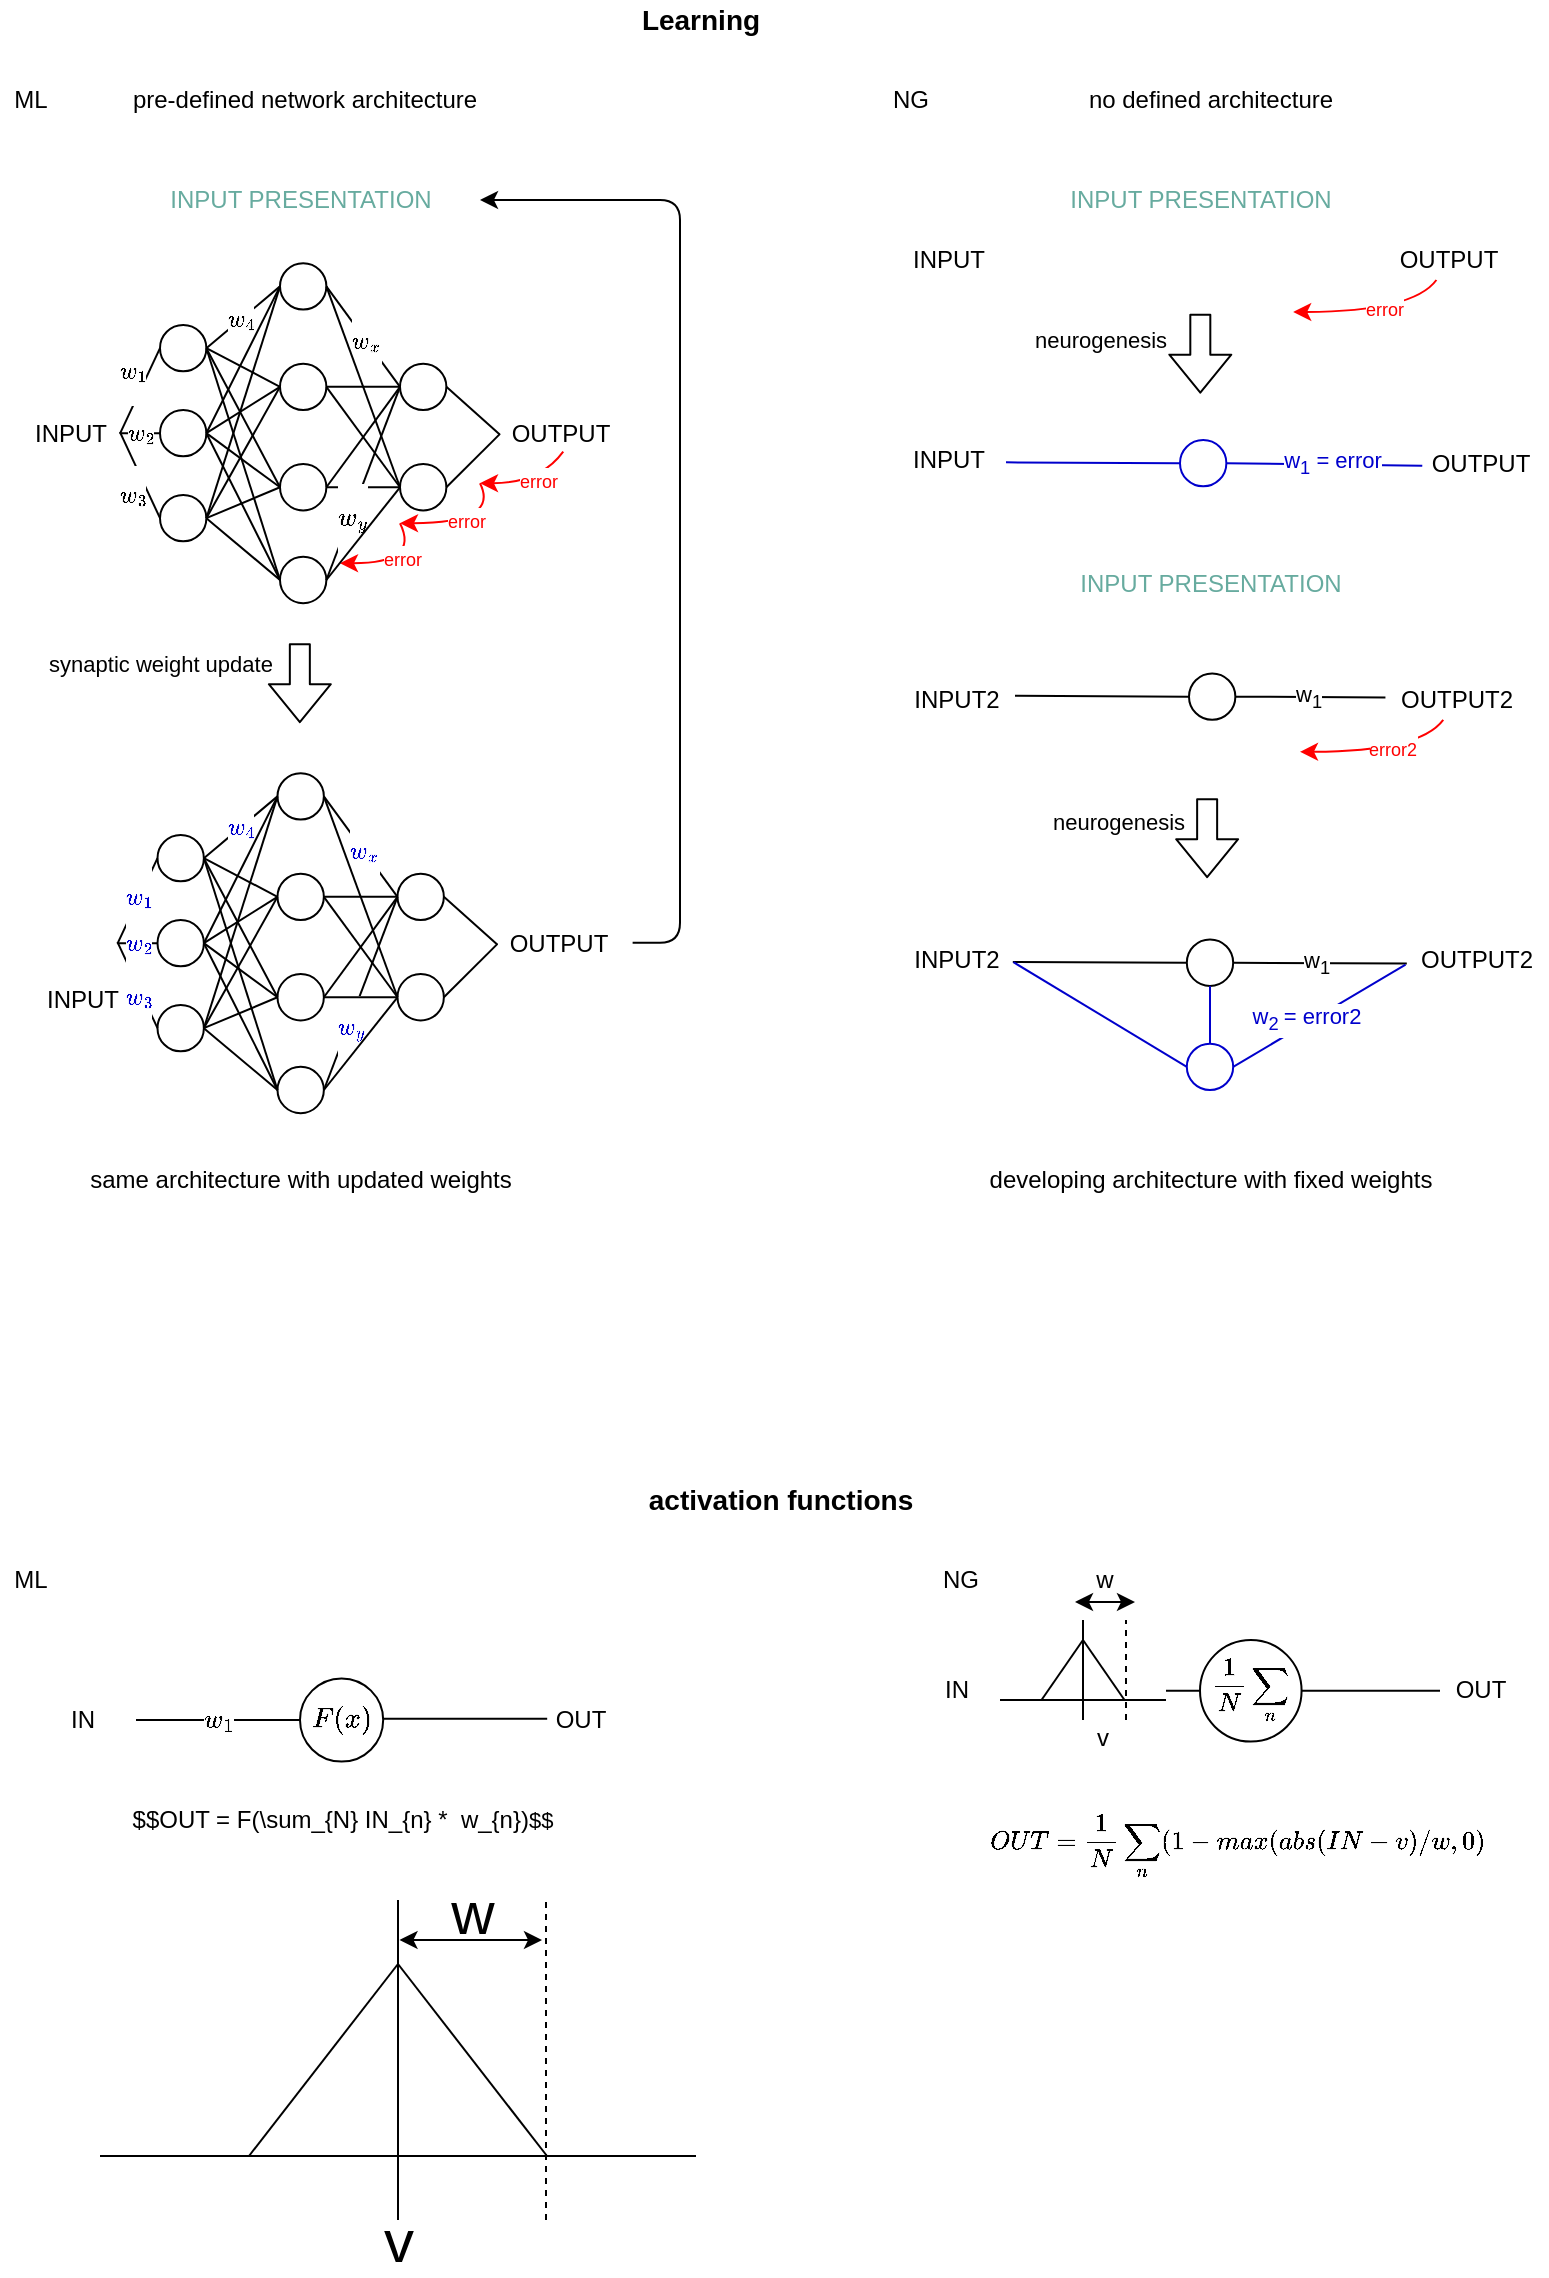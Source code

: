 <mxfile version="14.9.3" type="github">
  <diagram id="GE_s1mTDHEq6owuLV0XP" name="Page-1">
    <mxGraphModel dx="593" dy="312" grid="1" gridSize="10" guides="1" tooltips="1" connect="1" arrows="1" fold="1" page="1" pageScale="1" pageWidth="827" pageHeight="1169" math="1" shadow="0">
      <root>
        <mxCell id="0" />
        <mxCell id="1" parent="0" />
        <mxCell id="k3QAAfPR_TVCjGvHiEy7-3" value="ML" style="text;html=1;align=center;verticalAlign=middle;resizable=0;points=[];autosize=1;strokeColor=none;" parent="1" vertex="1">
          <mxGeometry x="10" y="50" width="30" height="20" as="geometry" />
        </mxCell>
        <mxCell id="k3QAAfPR_TVCjGvHiEy7-4" value="" style="curved=1;endArrow=classic;html=1;strokeColor=#FF0000;" parent="1" edge="1">
          <mxGeometry x="20" y="141.59" width="50" height="50" as="geometry">
            <mxPoint x="250" y="251.59" as="sourcePoint" />
            <mxPoint x="210" y="271.59" as="targetPoint" />
            <Array as="points">
              <mxPoint x="260" y="271.59" />
            </Array>
          </mxGeometry>
        </mxCell>
        <mxCell id="k3QAAfPR_TVCjGvHiEy7-5" value="&lt;font color=&quot;#ff0000&quot; style=&quot;font-size: 9px&quot;&gt;error&lt;/font&gt;" style="edgeLabel;html=1;align=center;verticalAlign=middle;resizable=0;points=[];" parent="k3QAAfPR_TVCjGvHiEy7-4" vertex="1" connectable="0">
          <mxGeometry x="-0.127" y="-2" relative="1" as="geometry">
            <mxPoint x="-8" as="offset" />
          </mxGeometry>
        </mxCell>
        <mxCell id="k3QAAfPR_TVCjGvHiEy7-6" value="" style="curved=1;endArrow=classic;html=1;strokeColor=#FF0000;" parent="1" edge="1">
          <mxGeometry x="20" y="141.59" width="50" height="50" as="geometry">
            <mxPoint x="210" y="271.59" as="sourcePoint" />
            <mxPoint x="180" y="291.59" as="targetPoint" />
            <Array as="points">
              <mxPoint x="220" y="291.59" />
            </Array>
          </mxGeometry>
        </mxCell>
        <mxCell id="k3QAAfPR_TVCjGvHiEy7-7" value="&lt;font color=&quot;#ff0000&quot; style=&quot;font-size: 9px&quot;&gt;error&lt;/font&gt;" style="edgeLabel;html=1;align=center;verticalAlign=middle;resizable=0;points=[];" parent="k3QAAfPR_TVCjGvHiEy7-6" vertex="1" connectable="0">
          <mxGeometry x="-0.127" y="-2" relative="1" as="geometry">
            <mxPoint x="-5" y="-1" as="offset" />
          </mxGeometry>
        </mxCell>
        <mxCell id="k3QAAfPR_TVCjGvHiEy7-8" value="INPUT" style="text;html=1;align=center;verticalAlign=middle;resizable=0;points=[];autosize=1;strokeColor=none;" parent="1" vertex="1">
          <mxGeometry x="20" y="216.593" width="50" height="20" as="geometry" />
        </mxCell>
        <mxCell id="k3QAAfPR_TVCjGvHiEy7-9" value="" style="ellipse;whiteSpace=wrap;html=1;aspect=fixed;" parent="1" vertex="1">
          <mxGeometry x="90" y="172.499" width="23.182" height="23.182" as="geometry" />
        </mxCell>
        <mxCell id="k3QAAfPR_TVCjGvHiEy7-10" value="" style="ellipse;whiteSpace=wrap;html=1;aspect=fixed;" parent="1" vertex="1">
          <mxGeometry x="90" y="214.999" width="23.182" height="23.182" as="geometry" />
        </mxCell>
        <mxCell id="k3QAAfPR_TVCjGvHiEy7-11" value="" style="ellipse;whiteSpace=wrap;html=1;aspect=fixed;" parent="1" vertex="1">
          <mxGeometry x="90" y="257.499" width="23.182" height="23.182" as="geometry" />
        </mxCell>
        <mxCell id="k3QAAfPR_TVCjGvHiEy7-12" value="" style="group" parent="1" vertex="1" connectable="0">
          <mxGeometry x="50" y="226.59" as="geometry" />
        </mxCell>
        <mxCell id="k3QAAfPR_TVCjGvHiEy7-13" value="" style="ellipse;whiteSpace=wrap;html=1;aspect=fixed;" parent="1" vertex="1">
          <mxGeometry x="150" y="191.817" width="23.182" height="23.182" as="geometry" />
        </mxCell>
        <mxCell id="k3QAAfPR_TVCjGvHiEy7-14" value="" style="ellipse;whiteSpace=wrap;html=1;aspect=fixed;" parent="1" vertex="1">
          <mxGeometry x="150" y="242.045" width="23.182" height="23.182" as="geometry" />
        </mxCell>
        <mxCell id="k3QAAfPR_TVCjGvHiEy7-15" value="" style="endArrow=none;html=1;exitX=0;exitY=0.5;exitDx=0;exitDy=0;entryX=1;entryY=0.5;entryDx=0;entryDy=0;" parent="1" source="k3QAAfPR_TVCjGvHiEy7-13" target="k3QAAfPR_TVCjGvHiEy7-9" edge="1">
          <mxGeometry x="20" y="141.59" width="50" height="50" as="geometry">
            <mxPoint x="60" y="234.487" as="sourcePoint" />
            <mxPoint x="100" y="191.817" as="targetPoint" />
          </mxGeometry>
        </mxCell>
        <mxCell id="k3QAAfPR_TVCjGvHiEy7-16" value="" style="endArrow=none;html=1;entryX=1;entryY=0.5;entryDx=0;entryDy=0;exitX=0;exitY=0.5;exitDx=0;exitDy=0;" parent="1" source="k3QAAfPR_TVCjGvHiEy7-13" target="k3QAAfPR_TVCjGvHiEy7-10" edge="1">
          <mxGeometry x="20" y="141.59" width="50" height="50" as="geometry">
            <mxPoint x="150" y="211.135" as="sourcePoint" />
            <mxPoint x="130" y="191.817" as="targetPoint" />
          </mxGeometry>
        </mxCell>
        <mxCell id="k3QAAfPR_TVCjGvHiEy7-17" value="" style="endArrow=none;html=1;exitX=0;exitY=0.5;exitDx=0;exitDy=0;entryX=1;entryY=0.5;entryDx=0;entryDy=0;" parent="1" source="k3QAAfPR_TVCjGvHiEy7-14" target="k3QAAfPR_TVCjGvHiEy7-9" edge="1">
          <mxGeometry x="20" y="141.59" width="50" height="50" as="geometry">
            <mxPoint x="164.393" y="202.939" as="sourcePoint" />
            <mxPoint x="130" y="191.817" as="targetPoint" />
          </mxGeometry>
        </mxCell>
        <mxCell id="k3QAAfPR_TVCjGvHiEy7-18" value="" style="ellipse;whiteSpace=wrap;html=1;aspect=fixed;" parent="1" vertex="1">
          <mxGeometry x="150" y="141.59" width="23.182" height="23.182" as="geometry" />
        </mxCell>
        <mxCell id="k3QAAfPR_TVCjGvHiEy7-19" value="" style="ellipse;whiteSpace=wrap;html=1;aspect=fixed;" parent="1" vertex="1">
          <mxGeometry x="150" y="288.408" width="23.182" height="23.182" as="geometry" />
        </mxCell>
        <mxCell id="k3QAAfPR_TVCjGvHiEy7-20" value="&lt;font style=&quot;font-size: 10px&quot;&gt;$$w_{4}$$&lt;/font&gt;" style="endArrow=none;html=1;exitX=0;exitY=0.5;exitDx=0;exitDy=0;entryX=1;entryY=0.5;entryDx=0;entryDy=0;" parent="1" source="k3QAAfPR_TVCjGvHiEy7-18" target="k3QAAfPR_TVCjGvHiEy7-9" edge="1">
          <mxGeometry width="50" height="50" as="geometry">
            <mxPoint x="160.0" y="211.135" as="sourcePoint" />
            <mxPoint x="130" y="191.817" as="targetPoint" />
            <mxPoint x="-2" y="1" as="offset" />
          </mxGeometry>
        </mxCell>
        <mxCell id="k3QAAfPR_TVCjGvHiEy7-21" value="" style="endArrow=none;html=1;exitX=0;exitY=0.5;exitDx=0;exitDy=0;entryX=1;entryY=0.5;entryDx=0;entryDy=0;" parent="1" source="k3QAAfPR_TVCjGvHiEy7-19" target="k3QAAfPR_TVCjGvHiEy7-9" edge="1">
          <mxGeometry x="20" y="141.59" width="50" height="50" as="geometry">
            <mxPoint x="160.0" y="160.908" as="sourcePoint" />
            <mxPoint x="130" y="191.817" as="targetPoint" />
          </mxGeometry>
        </mxCell>
        <mxCell id="k3QAAfPR_TVCjGvHiEy7-22" value="" style="endArrow=none;html=1;exitX=0;exitY=0.5;exitDx=0;exitDy=0;entryX=1;entryY=0.5;entryDx=0;entryDy=0;" parent="1" source="k3QAAfPR_TVCjGvHiEy7-18" target="k3QAAfPR_TVCjGvHiEy7-10" edge="1">
          <mxGeometry x="20" y="141.59" width="50" height="50" as="geometry">
            <mxPoint x="170.0" y="168.635" as="sourcePoint" />
            <mxPoint x="140" y="199.545" as="targetPoint" />
          </mxGeometry>
        </mxCell>
        <mxCell id="k3QAAfPR_TVCjGvHiEy7-23" value="" style="endArrow=none;html=1;exitX=0;exitY=0.5;exitDx=0;exitDy=0;entryX=1;entryY=0.5;entryDx=0;entryDy=0;" parent="1" source="k3QAAfPR_TVCjGvHiEy7-14" target="k3QAAfPR_TVCjGvHiEy7-10" edge="1">
          <mxGeometry x="20" y="141.59" width="50" height="50" as="geometry">
            <mxPoint x="180.0" y="176.363" as="sourcePoint" />
            <mxPoint x="150" y="207.272" as="targetPoint" />
          </mxGeometry>
        </mxCell>
        <mxCell id="k3QAAfPR_TVCjGvHiEy7-24" value="" style="endArrow=none;html=1;exitX=0;exitY=0.5;exitDx=0;exitDy=0;entryX=1;entryY=0.5;entryDx=0;entryDy=0;" parent="1" source="k3QAAfPR_TVCjGvHiEy7-19" target="k3QAAfPR_TVCjGvHiEy7-10" edge="1">
          <mxGeometry x="20" y="141.59" width="50" height="50" as="geometry">
            <mxPoint x="190.0" y="184.09" as="sourcePoint" />
            <mxPoint x="120" y="231.59" as="targetPoint" />
          </mxGeometry>
        </mxCell>
        <mxCell id="k3QAAfPR_TVCjGvHiEy7-25" value="" style="endArrow=none;html=1;exitX=0;exitY=0.5;exitDx=0;exitDy=0;entryX=1;entryY=0.5;entryDx=0;entryDy=0;" parent="1" source="k3QAAfPR_TVCjGvHiEy7-18" target="k3QAAfPR_TVCjGvHiEy7-11" edge="1">
          <mxGeometry x="20" y="141.59" width="50" height="50" as="geometry">
            <mxPoint x="200.0" y="191.817" as="sourcePoint" />
            <mxPoint x="170" y="222.726" as="targetPoint" />
          </mxGeometry>
        </mxCell>
        <mxCell id="k3QAAfPR_TVCjGvHiEy7-26" value="" style="endArrow=none;html=1;exitX=0;exitY=0.5;exitDx=0;exitDy=0;entryX=1;entryY=0.5;entryDx=0;entryDy=0;" parent="1" source="k3QAAfPR_TVCjGvHiEy7-13" target="k3QAAfPR_TVCjGvHiEy7-11" edge="1">
          <mxGeometry x="20" y="141.59" width="50" height="50" as="geometry">
            <mxPoint x="210.0" y="199.545" as="sourcePoint" />
            <mxPoint x="180" y="230.454" as="targetPoint" />
          </mxGeometry>
        </mxCell>
        <mxCell id="k3QAAfPR_TVCjGvHiEy7-27" value="" style="endArrow=none;html=1;exitX=0;exitY=0.5;exitDx=0;exitDy=0;entryX=1;entryY=0.5;entryDx=0;entryDy=0;" parent="1" source="k3QAAfPR_TVCjGvHiEy7-14" target="k3QAAfPR_TVCjGvHiEy7-11" edge="1">
          <mxGeometry x="20" y="141.59" width="50" height="50" as="geometry">
            <mxPoint x="220.0" y="207.272" as="sourcePoint" />
            <mxPoint x="120" y="265.226" as="targetPoint" />
          </mxGeometry>
        </mxCell>
        <mxCell id="k3QAAfPR_TVCjGvHiEy7-28" value="" style="endArrow=none;html=1;exitX=0;exitY=0.5;exitDx=0;exitDy=0;entryX=1;entryY=0.5;entryDx=0;entryDy=0;" parent="1" source="k3QAAfPR_TVCjGvHiEy7-19" target="k3QAAfPR_TVCjGvHiEy7-11" edge="1">
          <mxGeometry x="20" y="141.59" width="50" height="50" as="geometry">
            <mxPoint x="230.0" y="214.999" as="sourcePoint" />
            <mxPoint x="200" y="245.908" as="targetPoint" />
          </mxGeometry>
        </mxCell>
        <mxCell id="k3QAAfPR_TVCjGvHiEy7-29" value="" style="ellipse;whiteSpace=wrap;html=1;aspect=fixed;" parent="1" vertex="1">
          <mxGeometry x="210" y="191.819" width="23.182" height="23.182" as="geometry" />
        </mxCell>
        <mxCell id="k3QAAfPR_TVCjGvHiEy7-30" value="" style="ellipse;whiteSpace=wrap;html=1;aspect=fixed;" parent="1" vertex="1">
          <mxGeometry x="210" y="242.049" width="23.182" height="23.182" as="geometry" />
        </mxCell>
        <mxCell id="k3QAAfPR_TVCjGvHiEy7-31" value="" style="endArrow=none;html=1;exitX=1;exitY=0.5;exitDx=0;exitDy=0;entryX=0;entryY=0.5;entryDx=0;entryDy=0;" parent="1" source="k3QAAfPR_TVCjGvHiEy7-18" target="k3QAAfPR_TVCjGvHiEy7-29" edge="1">
          <mxGeometry x="20" y="141.59" width="50" height="50" as="geometry">
            <mxPoint x="160.0" y="160.908" as="sourcePoint" />
            <mxPoint x="130" y="191.817" as="targetPoint" />
          </mxGeometry>
        </mxCell>
        <mxCell id="k3QAAfPR_TVCjGvHiEy7-32" value="&lt;font style=&quot;font-size: 10px&quot;&gt;$$w_{x}$$&lt;/font&gt;" style="edgeLabel;html=1;align=center;verticalAlign=middle;resizable=0;points=[];" parent="k3QAAfPR_TVCjGvHiEy7-31" vertex="1" connectable="0">
          <mxGeometry relative="1" as="geometry">
            <mxPoint x="1" y="3" as="offset" />
          </mxGeometry>
        </mxCell>
        <mxCell id="k3QAAfPR_TVCjGvHiEy7-33" value="" style="endArrow=none;html=1;exitX=1;exitY=0.5;exitDx=0;exitDy=0;entryX=0;entryY=0.5;entryDx=0;entryDy=0;" parent="1" source="k3QAAfPR_TVCjGvHiEy7-18" target="k3QAAfPR_TVCjGvHiEy7-30" edge="1">
          <mxGeometry x="20" y="141.59" width="50" height="50" as="geometry">
            <mxPoint x="200.0" y="168.635" as="sourcePoint" />
            <mxPoint x="230.0" y="199.545" as="targetPoint" />
          </mxGeometry>
        </mxCell>
        <mxCell id="k3QAAfPR_TVCjGvHiEy7-34" value="" style="endArrow=none;html=1;exitX=1;exitY=0.5;exitDx=0;exitDy=0;entryX=0;entryY=0.5;entryDx=0;entryDy=0;" parent="1" source="k3QAAfPR_TVCjGvHiEy7-13" target="k3QAAfPR_TVCjGvHiEy7-29" edge="1">
          <mxGeometry x="20" y="141.59" width="50" height="50" as="geometry">
            <mxPoint x="210.0" y="176.363" as="sourcePoint" />
            <mxPoint x="240.0" y="207.272" as="targetPoint" />
          </mxGeometry>
        </mxCell>
        <mxCell id="k3QAAfPR_TVCjGvHiEy7-35" value="" style="endArrow=none;html=1;entryX=0;entryY=0.5;entryDx=0;entryDy=0;exitX=1;exitY=0.5;exitDx=0;exitDy=0;" parent="1" source="k3QAAfPR_TVCjGvHiEy7-13" target="k3QAAfPR_TVCjGvHiEy7-30" edge="1">
          <mxGeometry x="20" y="141.59" width="50" height="50" as="geometry">
            <mxPoint x="180" y="211.135" as="sourcePoint" />
            <mxPoint x="230.0" y="199.545" as="targetPoint" />
          </mxGeometry>
        </mxCell>
        <mxCell id="k3QAAfPR_TVCjGvHiEy7-36" value="" style="endArrow=none;html=1;exitX=1;exitY=0.5;exitDx=0;exitDy=0;entryX=0;entryY=0.5;entryDx=0;entryDy=0;" parent="1" source="k3QAAfPR_TVCjGvHiEy7-14" target="k3QAAfPR_TVCjGvHiEy7-29" edge="1">
          <mxGeometry x="20" y="141.59" width="50" height="50" as="geometry">
            <mxPoint x="230.0" y="242.045" as="sourcePoint" />
            <mxPoint x="260.0" y="222.726" as="targetPoint" />
          </mxGeometry>
        </mxCell>
        <mxCell id="k3QAAfPR_TVCjGvHiEy7-37" value="" style="endArrow=none;html=1;entryX=0;entryY=0.5;entryDx=0;entryDy=0;exitX=0.998;exitY=0.5;exitDx=0;exitDy=0;exitPerimeter=0;" parent="1" source="k3QAAfPR_TVCjGvHiEy7-8" target="k3QAAfPR_TVCjGvHiEy7-10" edge="1">
          <mxGeometry x="20" y="141.59" width="50" height="50" as="geometry">
            <mxPoint x="70" y="226.59" as="sourcePoint" />
            <mxPoint x="140" y="184.09" as="targetPoint" />
          </mxGeometry>
        </mxCell>
        <mxCell id="k3QAAfPR_TVCjGvHiEy7-38" value="&lt;font style=&quot;font-size: 10px&quot;&gt;$$w_{2}$$&lt;/font&gt;" style="edgeLabel;html=1;align=center;verticalAlign=middle;resizable=0;points=[];" parent="k3QAAfPR_TVCjGvHiEy7-37" vertex="1" connectable="0">
          <mxGeometry relative="1" as="geometry">
            <mxPoint as="offset" />
          </mxGeometry>
        </mxCell>
        <mxCell id="k3QAAfPR_TVCjGvHiEy7-39" value="OUTPUT" style="text;html=1;align=center;verticalAlign=middle;resizable=0;points=[];autosize=1;strokeColor=none;" parent="1" vertex="1">
          <mxGeometry x="260" y="216.593" width="60" height="20" as="geometry" />
        </mxCell>
        <mxCell id="k3QAAfPR_TVCjGvHiEy7-40" value="" style="endArrow=none;html=1;exitX=-0.002;exitY=0.531;exitDx=0;exitDy=0;exitPerimeter=0;entryX=1;entryY=0.5;entryDx=0;entryDy=0;" parent="1" source="k3QAAfPR_TVCjGvHiEy7-39" target="k3QAAfPR_TVCjGvHiEy7-29" edge="1">
          <mxGeometry x="20" y="141.59" width="50" height="50" as="geometry">
            <mxPoint x="80" y="234.487" as="sourcePoint" />
            <mxPoint x="100" y="191.817" as="targetPoint" />
          </mxGeometry>
        </mxCell>
        <mxCell id="k3QAAfPR_TVCjGvHiEy7-41" value="" style="endArrow=none;html=1;entryX=1;entryY=0.5;entryDx=0;entryDy=0;exitX=0;exitY=0.517;exitDx=0;exitDy=0;exitPerimeter=0;" parent="1" source="k3QAAfPR_TVCjGvHiEy7-39" target="k3QAAfPR_TVCjGvHiEy7-30" edge="1">
          <mxGeometry x="20" y="141.59" width="50" height="50" as="geometry">
            <mxPoint x="260" y="226.59" as="sourcePoint" />
            <mxPoint x="270" y="269.523" as="targetPoint" />
          </mxGeometry>
        </mxCell>
        <mxCell id="k3QAAfPR_TVCjGvHiEy7-42" value="" style="endArrow=none;html=1;exitX=1;exitY=0.511;exitDx=0;exitDy=0;exitPerimeter=0;entryX=0;entryY=0.5;entryDx=0;entryDy=0;" parent="1" source="k3QAAfPR_TVCjGvHiEy7-8" target="k3QAAfPR_TVCjGvHiEy7-9" edge="1">
          <mxGeometry x="20" y="141.59" width="50" height="50" as="geometry">
            <mxPoint x="350" y="350.226" as="sourcePoint" />
            <mxPoint x="400" y="311.59" as="targetPoint" />
          </mxGeometry>
        </mxCell>
        <mxCell id="k3QAAfPR_TVCjGvHiEy7-43" value="&lt;font style=&quot;font-size: 10px&quot;&gt;$$w_{1}$$&lt;/font&gt;" style="edgeLabel;html=1;align=center;verticalAlign=middle;resizable=0;points=[];" parent="k3QAAfPR_TVCjGvHiEy7-42" vertex="1" connectable="0">
          <mxGeometry relative="1" as="geometry">
            <mxPoint x="-4" y="-10" as="offset" />
          </mxGeometry>
        </mxCell>
        <mxCell id="k3QAAfPR_TVCjGvHiEy7-44" value="" style="curved=1;endArrow=classic;html=1;exitX=0.527;exitY=0.96;exitDx=0;exitDy=0;exitPerimeter=0;strokeColor=#FF0000;" parent="1" source="k3QAAfPR_TVCjGvHiEy7-39" edge="1">
          <mxGeometry x="40" y="441.59" width="50" height="50" as="geometry">
            <mxPoint x="250" y="315.23" as="sourcePoint" />
            <mxPoint x="250" y="251.59" as="targetPoint" />
            <Array as="points">
              <mxPoint x="280" y="251.59" />
            </Array>
          </mxGeometry>
        </mxCell>
        <mxCell id="k3QAAfPR_TVCjGvHiEy7-45" value="&lt;font color=&quot;#ff0000&quot; style=&quot;font-size: 9px&quot;&gt;error&lt;/font&gt;" style="edgeLabel;html=1;align=center;verticalAlign=middle;resizable=0;points=[];" parent="k3QAAfPR_TVCjGvHiEy7-44" vertex="1" connectable="0">
          <mxGeometry x="-0.127" y="-2" relative="1" as="geometry">
            <mxPoint x="1" as="offset" />
          </mxGeometry>
        </mxCell>
        <mxCell id="k3QAAfPR_TVCjGvHiEy7-46" value="pre-defined network architecture" style="text;html=1;align=center;verticalAlign=middle;resizable=0;points=[];autosize=1;strokeColor=none;" parent="1" vertex="1">
          <mxGeometry x="66.59" y="50" width="190" height="20" as="geometry" />
        </mxCell>
        <mxCell id="k3QAAfPR_TVCjGvHiEy7-47" value="" style="ellipse;whiteSpace=wrap;html=1;aspect=fixed;" parent="1" vertex="1">
          <mxGeometry x="88.75" y="427.499" width="23.182" height="23.182" as="geometry" />
        </mxCell>
        <mxCell id="k3QAAfPR_TVCjGvHiEy7-48" value="" style="ellipse;whiteSpace=wrap;html=1;aspect=fixed;" parent="1" vertex="1">
          <mxGeometry x="88.75" y="469.999" width="23.182" height="23.182" as="geometry" />
        </mxCell>
        <mxCell id="k3QAAfPR_TVCjGvHiEy7-49" value="" style="ellipse;whiteSpace=wrap;html=1;aspect=fixed;" parent="1" vertex="1">
          <mxGeometry x="88.75" y="512.499" width="23.182" height="23.182" as="geometry" />
        </mxCell>
        <mxCell id="k3QAAfPR_TVCjGvHiEy7-50" value="" style="group" parent="1" vertex="1" connectable="0">
          <mxGeometry x="48.75" y="481.59" as="geometry" />
        </mxCell>
        <mxCell id="k3QAAfPR_TVCjGvHiEy7-51" value="" style="ellipse;whiteSpace=wrap;html=1;aspect=fixed;" parent="1" vertex="1">
          <mxGeometry x="148.75" y="446.817" width="23.182" height="23.182" as="geometry" />
        </mxCell>
        <mxCell id="k3QAAfPR_TVCjGvHiEy7-52" value="" style="ellipse;whiteSpace=wrap;html=1;aspect=fixed;" parent="1" vertex="1">
          <mxGeometry x="148.75" y="497.045" width="23.182" height="23.182" as="geometry" />
        </mxCell>
        <mxCell id="k3QAAfPR_TVCjGvHiEy7-53" value="" style="endArrow=none;html=1;exitX=0;exitY=0.5;exitDx=0;exitDy=0;entryX=1;entryY=0.5;entryDx=0;entryDy=0;" parent="1" source="k3QAAfPR_TVCjGvHiEy7-51" target="k3QAAfPR_TVCjGvHiEy7-47" edge="1">
          <mxGeometry x="18.75" y="396.59" width="50" height="50" as="geometry">
            <mxPoint x="58.75" y="489.487" as="sourcePoint" />
            <mxPoint x="98.75" y="446.817" as="targetPoint" />
          </mxGeometry>
        </mxCell>
        <mxCell id="k3QAAfPR_TVCjGvHiEy7-54" value="" style="endArrow=none;html=1;entryX=1;entryY=0.5;entryDx=0;entryDy=0;exitX=0;exitY=0.5;exitDx=0;exitDy=0;" parent="1" source="k3QAAfPR_TVCjGvHiEy7-51" target="k3QAAfPR_TVCjGvHiEy7-48" edge="1">
          <mxGeometry x="18.75" y="396.59" width="50" height="50" as="geometry">
            <mxPoint x="148.75" y="466.135" as="sourcePoint" />
            <mxPoint x="128.75" y="446.817" as="targetPoint" />
          </mxGeometry>
        </mxCell>
        <mxCell id="k3QAAfPR_TVCjGvHiEy7-55" value="" style="endArrow=none;html=1;exitX=0;exitY=0.5;exitDx=0;exitDy=0;entryX=1;entryY=0.5;entryDx=0;entryDy=0;" parent="1" source="k3QAAfPR_TVCjGvHiEy7-52" target="k3QAAfPR_TVCjGvHiEy7-47" edge="1">
          <mxGeometry x="18.75" y="396.59" width="50" height="50" as="geometry">
            <mxPoint x="163.143" y="457.939" as="sourcePoint" />
            <mxPoint x="128.75" y="446.817" as="targetPoint" />
          </mxGeometry>
        </mxCell>
        <mxCell id="k3QAAfPR_TVCjGvHiEy7-56" value="" style="ellipse;whiteSpace=wrap;html=1;aspect=fixed;" parent="1" vertex="1">
          <mxGeometry x="148.75" y="396.59" width="23.182" height="23.182" as="geometry" />
        </mxCell>
        <mxCell id="k3QAAfPR_TVCjGvHiEy7-57" value="" style="ellipse;whiteSpace=wrap;html=1;aspect=fixed;" parent="1" vertex="1">
          <mxGeometry x="148.75" y="543.408" width="23.182" height="23.182" as="geometry" />
        </mxCell>
        <mxCell id="k3QAAfPR_TVCjGvHiEy7-58" value="&lt;span style=&quot;color: rgb(0 , 0 , 204) ; font-size: 10px&quot;&gt;$$w_{4}$$&lt;/span&gt;" style="endArrow=none;html=1;exitX=0;exitY=0.5;exitDx=0;exitDy=0;entryX=1;entryY=0.5;entryDx=0;entryDy=0;" parent="1" source="k3QAAfPR_TVCjGvHiEy7-56" target="k3QAAfPR_TVCjGvHiEy7-47" edge="1">
          <mxGeometry x="18.75" y="396.59" width="50" height="50" as="geometry">
            <mxPoint x="158.75" y="466.135" as="sourcePoint" />
            <mxPoint x="128.75" y="446.817" as="targetPoint" />
          </mxGeometry>
        </mxCell>
        <mxCell id="k3QAAfPR_TVCjGvHiEy7-59" value="" style="endArrow=none;html=1;exitX=0;exitY=0.5;exitDx=0;exitDy=0;entryX=1;entryY=0.5;entryDx=0;entryDy=0;" parent="1" source="k3QAAfPR_TVCjGvHiEy7-57" target="k3QAAfPR_TVCjGvHiEy7-47" edge="1">
          <mxGeometry x="18.75" y="396.59" width="50" height="50" as="geometry">
            <mxPoint x="158.75" y="415.908" as="sourcePoint" />
            <mxPoint x="128.75" y="446.817" as="targetPoint" />
          </mxGeometry>
        </mxCell>
        <mxCell id="k3QAAfPR_TVCjGvHiEy7-60" value="" style="endArrow=none;html=1;exitX=0;exitY=0.5;exitDx=0;exitDy=0;entryX=1;entryY=0.5;entryDx=0;entryDy=0;" parent="1" source="k3QAAfPR_TVCjGvHiEy7-56" target="k3QAAfPR_TVCjGvHiEy7-48" edge="1">
          <mxGeometry x="18.75" y="396.59" width="50" height="50" as="geometry">
            <mxPoint x="168.75" y="423.635" as="sourcePoint" />
            <mxPoint x="138.75" y="454.545" as="targetPoint" />
          </mxGeometry>
        </mxCell>
        <mxCell id="k3QAAfPR_TVCjGvHiEy7-61" value="" style="endArrow=none;html=1;exitX=0;exitY=0.5;exitDx=0;exitDy=0;entryX=1;entryY=0.5;entryDx=0;entryDy=0;" parent="1" source="k3QAAfPR_TVCjGvHiEy7-52" target="k3QAAfPR_TVCjGvHiEy7-48" edge="1">
          <mxGeometry x="18.75" y="396.59" width="50" height="50" as="geometry">
            <mxPoint x="178.75" y="431.363" as="sourcePoint" />
            <mxPoint x="148.75" y="462.272" as="targetPoint" />
          </mxGeometry>
        </mxCell>
        <mxCell id="k3QAAfPR_TVCjGvHiEy7-62" value="" style="endArrow=none;html=1;exitX=0;exitY=0.5;exitDx=0;exitDy=0;entryX=1;entryY=0.5;entryDx=0;entryDy=0;" parent="1" source="k3QAAfPR_TVCjGvHiEy7-57" target="k3QAAfPR_TVCjGvHiEy7-48" edge="1">
          <mxGeometry x="18.75" y="396.59" width="50" height="50" as="geometry">
            <mxPoint x="188.75" y="439.09" as="sourcePoint" />
            <mxPoint x="118.75" y="486.59" as="targetPoint" />
          </mxGeometry>
        </mxCell>
        <mxCell id="k3QAAfPR_TVCjGvHiEy7-63" value="" style="endArrow=none;html=1;exitX=0;exitY=0.5;exitDx=0;exitDy=0;entryX=1;entryY=0.5;entryDx=0;entryDy=0;" parent="1" source="k3QAAfPR_TVCjGvHiEy7-56" target="k3QAAfPR_TVCjGvHiEy7-49" edge="1">
          <mxGeometry x="18.75" y="396.59" width="50" height="50" as="geometry">
            <mxPoint x="198.75" y="446.817" as="sourcePoint" />
            <mxPoint x="168.75" y="477.726" as="targetPoint" />
          </mxGeometry>
        </mxCell>
        <mxCell id="k3QAAfPR_TVCjGvHiEy7-64" value="" style="endArrow=none;html=1;exitX=0;exitY=0.5;exitDx=0;exitDy=0;entryX=1;entryY=0.5;entryDx=0;entryDy=0;" parent="1" source="k3QAAfPR_TVCjGvHiEy7-51" target="k3QAAfPR_TVCjGvHiEy7-49" edge="1">
          <mxGeometry x="18.75" y="396.59" width="50" height="50" as="geometry">
            <mxPoint x="208.75" y="454.545" as="sourcePoint" />
            <mxPoint x="178.75" y="485.454" as="targetPoint" />
          </mxGeometry>
        </mxCell>
        <mxCell id="k3QAAfPR_TVCjGvHiEy7-65" value="" style="endArrow=none;html=1;exitX=0;exitY=0.5;exitDx=0;exitDy=0;entryX=1;entryY=0.5;entryDx=0;entryDy=0;" parent="1" source="k3QAAfPR_TVCjGvHiEy7-52" target="k3QAAfPR_TVCjGvHiEy7-49" edge="1">
          <mxGeometry x="18.75" y="396.59" width="50" height="50" as="geometry">
            <mxPoint x="218.75" y="462.272" as="sourcePoint" />
            <mxPoint x="118.75" y="520.226" as="targetPoint" />
          </mxGeometry>
        </mxCell>
        <mxCell id="k3QAAfPR_TVCjGvHiEy7-66" value="" style="endArrow=none;html=1;exitX=0;exitY=0.5;exitDx=0;exitDy=0;entryX=1;entryY=0.5;entryDx=0;entryDy=0;" parent="1" source="k3QAAfPR_TVCjGvHiEy7-57" target="k3QAAfPR_TVCjGvHiEy7-49" edge="1">
          <mxGeometry x="18.75" y="396.59" width="50" height="50" as="geometry">
            <mxPoint x="228.75" y="469.999" as="sourcePoint" />
            <mxPoint x="198.75" y="500.908" as="targetPoint" />
          </mxGeometry>
        </mxCell>
        <mxCell id="k3QAAfPR_TVCjGvHiEy7-67" value="" style="ellipse;whiteSpace=wrap;html=1;aspect=fixed;" parent="1" vertex="1">
          <mxGeometry x="208.75" y="446.819" width="23.182" height="23.182" as="geometry" />
        </mxCell>
        <mxCell id="k3QAAfPR_TVCjGvHiEy7-68" value="" style="ellipse;whiteSpace=wrap;html=1;aspect=fixed;" parent="1" vertex="1">
          <mxGeometry x="208.75" y="497.049" width="23.182" height="23.182" as="geometry" />
        </mxCell>
        <mxCell id="k3QAAfPR_TVCjGvHiEy7-69" value="" style="endArrow=none;html=1;exitX=1;exitY=0.5;exitDx=0;exitDy=0;entryX=0;entryY=0.5;entryDx=0;entryDy=0;" parent="1" source="k3QAAfPR_TVCjGvHiEy7-56" target="k3QAAfPR_TVCjGvHiEy7-67" edge="1">
          <mxGeometry x="18.75" y="396.59" width="50" height="50" as="geometry">
            <mxPoint x="158.75" y="415.908" as="sourcePoint" />
            <mxPoint x="128.75" y="446.817" as="targetPoint" />
          </mxGeometry>
        </mxCell>
        <mxCell id="k3QAAfPR_TVCjGvHiEy7-70" value="&lt;span style=&quot;color: rgb(0 , 0 , 204) ; font-size: 10px&quot;&gt;$$w_{x}$$&lt;/span&gt;" style="edgeLabel;html=1;align=center;verticalAlign=middle;resizable=0;points=[];" parent="k3QAAfPR_TVCjGvHiEy7-69" vertex="1" connectable="0">
          <mxGeometry relative="1" as="geometry">
            <mxPoint x="1" y="3" as="offset" />
          </mxGeometry>
        </mxCell>
        <mxCell id="k3QAAfPR_TVCjGvHiEy7-71" value="" style="endArrow=none;html=1;exitX=1;exitY=0.5;exitDx=0;exitDy=0;entryX=0;entryY=0.5;entryDx=0;entryDy=0;" parent="1" source="k3QAAfPR_TVCjGvHiEy7-56" target="k3QAAfPR_TVCjGvHiEy7-68" edge="1">
          <mxGeometry x="18.75" y="396.59" width="50" height="50" as="geometry">
            <mxPoint x="198.75" y="423.635" as="sourcePoint" />
            <mxPoint x="228.75" y="454.545" as="targetPoint" />
          </mxGeometry>
        </mxCell>
        <mxCell id="k3QAAfPR_TVCjGvHiEy7-72" value="" style="endArrow=none;html=1;exitX=1;exitY=0.5;exitDx=0;exitDy=0;entryX=0;entryY=0.5;entryDx=0;entryDy=0;" parent="1" source="k3QAAfPR_TVCjGvHiEy7-51" target="k3QAAfPR_TVCjGvHiEy7-67" edge="1">
          <mxGeometry x="18.75" y="396.59" width="50" height="50" as="geometry">
            <mxPoint x="208.75" y="431.363" as="sourcePoint" />
            <mxPoint x="238.75" y="462.272" as="targetPoint" />
          </mxGeometry>
        </mxCell>
        <mxCell id="k3QAAfPR_TVCjGvHiEy7-73" value="" style="endArrow=none;html=1;entryX=0;entryY=0.5;entryDx=0;entryDy=0;exitX=1;exitY=0.5;exitDx=0;exitDy=0;" parent="1" source="k3QAAfPR_TVCjGvHiEy7-51" target="k3QAAfPR_TVCjGvHiEy7-68" edge="1">
          <mxGeometry x="18.75" y="396.59" width="50" height="50" as="geometry">
            <mxPoint x="178.75" y="466.135" as="sourcePoint" />
            <mxPoint x="228.75" y="454.545" as="targetPoint" />
          </mxGeometry>
        </mxCell>
        <mxCell id="k3QAAfPR_TVCjGvHiEy7-74" value="" style="endArrow=none;html=1;exitX=1;exitY=0.5;exitDx=0;exitDy=0;entryX=0;entryY=0.5;entryDx=0;entryDy=0;" parent="1" source="k3QAAfPR_TVCjGvHiEy7-52" target="k3QAAfPR_TVCjGvHiEy7-67" edge="1">
          <mxGeometry x="18.75" y="396.59" width="50" height="50" as="geometry">
            <mxPoint x="228.75" y="497.045" as="sourcePoint" />
            <mxPoint x="258.75" y="477.726" as="targetPoint" />
          </mxGeometry>
        </mxCell>
        <mxCell id="k3QAAfPR_TVCjGvHiEy7-75" value="" style="endArrow=none;html=1;exitX=1;exitY=0.5;exitDx=0;exitDy=0;entryX=0;entryY=0.5;entryDx=0;entryDy=0;" parent="1" source="k3QAAfPR_TVCjGvHiEy7-57" target="k3QAAfPR_TVCjGvHiEy7-67" edge="1">
          <mxGeometry x="18.75" y="396.59" width="50" height="50" as="geometry">
            <mxPoint x="238.75" y="504.772" as="sourcePoint" />
            <mxPoint x="268.75" y="485.454" as="targetPoint" />
          </mxGeometry>
        </mxCell>
        <mxCell id="k3QAAfPR_TVCjGvHiEy7-76" value="&lt;span style=&quot;color: rgb(0 , 0 , 204) ; font-size: 10px&quot;&gt;$$w_{y}$$&lt;/span&gt;" style="edgeLabel;html=1;align=center;verticalAlign=middle;resizable=0;points=[];" parent="k3QAAfPR_TVCjGvHiEy7-75" vertex="1" connectable="0">
          <mxGeometry relative="1" as="geometry">
            <mxPoint x="-6" y="17" as="offset" />
          </mxGeometry>
        </mxCell>
        <mxCell id="k3QAAfPR_TVCjGvHiEy7-77" value="" style="endArrow=none;html=1;exitX=1;exitY=0.5;exitDx=0;exitDy=0;entryX=0;entryY=0.5;entryDx=0;entryDy=0;" parent="1" source="k3QAAfPR_TVCjGvHiEy7-57" target="k3QAAfPR_TVCjGvHiEy7-68" edge="1">
          <mxGeometry x="18.75" y="396.59" width="50" height="50" as="geometry">
            <mxPoint x="198.75" y="570.454" as="sourcePoint" />
            <mxPoint x="228.75" y="454.545" as="targetPoint" />
          </mxGeometry>
        </mxCell>
        <mxCell id="k3QAAfPR_TVCjGvHiEy7-78" value="" style="endArrow=none;html=1;entryX=0;entryY=0.5;entryDx=0;entryDy=0;exitX=1;exitY=0.472;exitDx=0;exitDy=0;exitPerimeter=0;" parent="1" target="k3QAAfPR_TVCjGvHiEy7-49" edge="1">
          <mxGeometry x="18.75" y="396.59" width="50" height="50" as="geometry">
            <mxPoint x="68.75" y="481.033" as="sourcePoint" />
            <mxPoint x="138.75" y="489.317" as="targetPoint" />
          </mxGeometry>
        </mxCell>
        <mxCell id="k3QAAfPR_TVCjGvHiEy7-79" value="&lt;span style=&quot;color: rgb(0 , 0 , 204) ; font-size: 10px&quot;&gt;$$w_{3}$$&lt;/span&gt;" style="edgeLabel;html=1;align=center;verticalAlign=middle;resizable=0;points=[];" parent="k3QAAfPR_TVCjGvHiEy7-78" vertex="1" connectable="0">
          <mxGeometry relative="1" as="geometry">
            <mxPoint y="6" as="offset" />
          </mxGeometry>
        </mxCell>
        <mxCell id="k3QAAfPR_TVCjGvHiEy7-80" value="" style="endArrow=none;html=1;entryX=0;entryY=0.5;entryDx=0;entryDy=0;exitX=0.998;exitY=0.5;exitDx=0;exitDy=0;exitPerimeter=0;" parent="1" target="k3QAAfPR_TVCjGvHiEy7-48" edge="1">
          <mxGeometry x="18.75" y="396.59" width="50" height="50" as="geometry">
            <mxPoint x="68.65" y="481.593" as="sourcePoint" />
            <mxPoint x="138.75" y="439.09" as="targetPoint" />
          </mxGeometry>
        </mxCell>
        <mxCell id="k3QAAfPR_TVCjGvHiEy7-81" value="&lt;span style=&quot;color: rgb(0 , 0 , 204) ; font-size: 10px&quot;&gt;$$w_{2}$$&lt;/span&gt;" style="edgeLabel;html=1;align=center;verticalAlign=middle;resizable=0;points=[];" parent="k3QAAfPR_TVCjGvHiEy7-80" vertex="1" connectable="0">
          <mxGeometry relative="1" as="geometry">
            <mxPoint as="offset" />
          </mxGeometry>
        </mxCell>
        <mxCell id="k3QAAfPR_TVCjGvHiEy7-82" value="" style="endArrow=none;html=1;exitX=-0.002;exitY=0.531;exitDx=0;exitDy=0;exitPerimeter=0;entryX=1;entryY=0.5;entryDx=0;entryDy=0;" parent="1" target="k3QAAfPR_TVCjGvHiEy7-67" edge="1">
          <mxGeometry x="18.75" y="396.59" width="50" height="50" as="geometry">
            <mxPoint x="258.63" y="482.213" as="sourcePoint" />
            <mxPoint x="98.75" y="446.817" as="targetPoint" />
          </mxGeometry>
        </mxCell>
        <mxCell id="k3QAAfPR_TVCjGvHiEy7-83" value="" style="endArrow=none;html=1;entryX=1;entryY=0.5;entryDx=0;entryDy=0;exitX=0;exitY=0.517;exitDx=0;exitDy=0;exitPerimeter=0;" parent="1" target="k3QAAfPR_TVCjGvHiEy7-68" edge="1">
          <mxGeometry x="18.75" y="396.59" width="50" height="50" as="geometry">
            <mxPoint x="258.75" y="481.933" as="sourcePoint" />
            <mxPoint x="268.75" y="524.523" as="targetPoint" />
          </mxGeometry>
        </mxCell>
        <mxCell id="k3QAAfPR_TVCjGvHiEy7-84" value="" style="endArrow=none;html=1;exitX=1;exitY=0.511;exitDx=0;exitDy=0;exitPerimeter=0;entryX=0;entryY=0.5;entryDx=0;entryDy=0;" parent="1" target="k3QAAfPR_TVCjGvHiEy7-47" edge="1">
          <mxGeometry x="18.75" y="396.59" width="50" height="50" as="geometry">
            <mxPoint x="68.75" y="481.813" as="sourcePoint" />
            <mxPoint x="398.75" y="566.59" as="targetPoint" />
          </mxGeometry>
        </mxCell>
        <mxCell id="k3QAAfPR_TVCjGvHiEy7-85" value="&lt;font style=&quot;font-size: 10px&quot; color=&quot;#0000cc&quot;&gt;$$w_{1}$$&lt;/font&gt;" style="edgeLabel;html=1;align=center;verticalAlign=middle;resizable=0;points=[];" parent="k3QAAfPR_TVCjGvHiEy7-84" vertex="1" connectable="0">
          <mxGeometry relative="1" as="geometry">
            <mxPoint y="-2" as="offset" />
          </mxGeometry>
        </mxCell>
        <mxCell id="k3QAAfPR_TVCjGvHiEy7-86" value="OUTPUT" style="text;html=1;align=center;verticalAlign=middle;resizable=0;points=[];autosize=1;strokeColor=none;" parent="1" vertex="1">
          <mxGeometry x="258.75" y="471.593" width="60" height="20" as="geometry" />
        </mxCell>
        <mxCell id="k3QAAfPR_TVCjGvHiEy7-87" value="INPUT" style="text;html=1;align=center;verticalAlign=middle;resizable=0;points=[];autosize=1;strokeColor=none;" parent="1" vertex="1">
          <mxGeometry x="26.25" y="500.003" width="50" height="20" as="geometry" />
        </mxCell>
        <mxCell id="k3QAAfPR_TVCjGvHiEy7-88" value="" style="shape=flexArrow;endArrow=classic;html=1;" parent="1" edge="1">
          <mxGeometry width="50" height="50" relative="1" as="geometry">
            <mxPoint x="159.92" y="331.59" as="sourcePoint" />
            <mxPoint x="159.92" y="371.59" as="targetPoint" />
          </mxGeometry>
        </mxCell>
        <mxCell id="k3QAAfPR_TVCjGvHiEy7-89" value="synaptic weight update" style="edgeLabel;html=1;align=center;verticalAlign=middle;resizable=0;points=[];" parent="k3QAAfPR_TVCjGvHiEy7-88" vertex="1" connectable="0">
          <mxGeometry x="-0.385" y="-6" relative="1" as="geometry">
            <mxPoint x="-64" y="-2" as="offset" />
          </mxGeometry>
        </mxCell>
        <mxCell id="k3QAAfPR_TVCjGvHiEy7-90" value="same architecture with updated weights" style="text;html=1;align=center;verticalAlign=middle;resizable=0;points=[];autosize=1;strokeColor=none;" parent="1" vertex="1">
          <mxGeometry x="45.34" y="590" width="230" height="20" as="geometry" />
        </mxCell>
        <mxCell id="k3QAAfPR_TVCjGvHiEy7-91" value="NG" style="text;html=1;align=center;verticalAlign=middle;resizable=0;points=[];autosize=1;strokeColor=none;" parent="1" vertex="1">
          <mxGeometry x="450" y="50" width="30" height="20" as="geometry" />
        </mxCell>
        <mxCell id="k3QAAfPR_TVCjGvHiEy7-92" value="no defined architecture" style="text;html=1;align=center;verticalAlign=middle;resizable=0;points=[];autosize=1;strokeColor=none;" parent="1" vertex="1">
          <mxGeometry x="545" y="50" width="140" height="20" as="geometry" />
        </mxCell>
        <mxCell id="k3QAAfPR_TVCjGvHiEy7-93" value="INPUT" style="text;html=1;align=center;verticalAlign=middle;resizable=0;points=[];autosize=1;strokeColor=none;" parent="1" vertex="1">
          <mxGeometry x="459.09" y="130.003" width="50" height="20" as="geometry" />
        </mxCell>
        <mxCell id="k3QAAfPR_TVCjGvHiEy7-94" value="OUTPUT" style="text;html=1;align=center;verticalAlign=middle;resizable=0;points=[];autosize=1;strokeColor=none;" parent="1" vertex="1">
          <mxGeometry x="704.09" y="130.003" width="60" height="20" as="geometry" />
        </mxCell>
        <mxCell id="k3QAAfPR_TVCjGvHiEy7-95" value="" style="curved=1;endArrow=classic;html=1;exitX=0.527;exitY=0.96;exitDx=0;exitDy=0;exitPerimeter=0;strokeColor=#FF0000;" parent="1" edge="1">
          <mxGeometry x="476.59" y="355.8" width="50" height="50" as="geometry">
            <mxPoint x="728.21" y="150.003" as="sourcePoint" />
            <mxPoint x="656.59" y="166" as="targetPoint" />
            <Array as="points">
              <mxPoint x="716.59" y="165.8" />
            </Array>
          </mxGeometry>
        </mxCell>
        <mxCell id="k3QAAfPR_TVCjGvHiEy7-96" value="&lt;font color=&quot;#ff0000&quot; style=&quot;font-size: 9px&quot;&gt;error&lt;/font&gt;" style="edgeLabel;html=1;align=center;verticalAlign=middle;resizable=0;points=[];" parent="k3QAAfPR_TVCjGvHiEy7-95" vertex="1" connectable="0">
          <mxGeometry x="-0.127" y="-2" relative="1" as="geometry">
            <mxPoint x="1" as="offset" />
          </mxGeometry>
        </mxCell>
        <mxCell id="k3QAAfPR_TVCjGvHiEy7-97" value="INPUT" style="text;html=1;align=center;verticalAlign=middle;resizable=0;points=[];autosize=1;strokeColor=none;" parent="1" vertex="1">
          <mxGeometry x="459.09" y="230.003" width="50" height="20" as="geometry" />
        </mxCell>
        <mxCell id="k3QAAfPR_TVCjGvHiEy7-98" value="OUTPUT" style="text;html=1;align=center;verticalAlign=middle;resizable=0;points=[];autosize=1;strokeColor=none;" parent="1" vertex="1">
          <mxGeometry x="720" y="231.593" width="60" height="20" as="geometry" />
        </mxCell>
        <mxCell id="k3QAAfPR_TVCjGvHiEy7-99" value="" style="shape=flexArrow;endArrow=classic;html=1;" parent="1" edge="1">
          <mxGeometry width="50" height="50" relative="1" as="geometry">
            <mxPoint x="610.16" y="166.82" as="sourcePoint" />
            <mxPoint x="610.16" y="206.82" as="targetPoint" />
          </mxGeometry>
        </mxCell>
        <mxCell id="k3QAAfPR_TVCjGvHiEy7-100" value="neurogenesis" style="edgeLabel;html=1;align=center;verticalAlign=middle;resizable=0;points=[];" parent="k3QAAfPR_TVCjGvHiEy7-99" vertex="1" connectable="0">
          <mxGeometry x="-0.385" y="-6" relative="1" as="geometry">
            <mxPoint x="-44" as="offset" />
          </mxGeometry>
        </mxCell>
        <mxCell id="k3QAAfPR_TVCjGvHiEy7-101" value="INPUT2" style="text;html=1;align=center;verticalAlign=middle;resizable=0;points=[];autosize=1;strokeColor=none;" parent="1" vertex="1">
          <mxGeometry x="457.5" y="349.913" width="60" height="20" as="geometry" />
        </mxCell>
        <mxCell id="k3QAAfPR_TVCjGvHiEy7-102" value="OUTPUT2" style="text;html=1;align=center;verticalAlign=middle;resizable=0;points=[];autosize=1;strokeColor=none;" parent="1" vertex="1">
          <mxGeometry x="702.5" y="349.913" width="70" height="20" as="geometry" />
        </mxCell>
        <mxCell id="k3QAAfPR_TVCjGvHiEy7-103" value="" style="curved=1;endArrow=classic;html=1;exitX=0.527;exitY=0.96;exitDx=0;exitDy=0;exitPerimeter=0;strokeColor=#FF0000;" parent="1" edge="1">
          <mxGeometry x="480" y="575.71" width="50" height="50" as="geometry">
            <mxPoint x="731.62" y="369.913" as="sourcePoint" />
            <mxPoint x="660" y="385.91" as="targetPoint" />
            <Array as="points">
              <mxPoint x="720" y="385.71" />
            </Array>
          </mxGeometry>
        </mxCell>
        <mxCell id="k3QAAfPR_TVCjGvHiEy7-104" value="&lt;font color=&quot;#ff0000&quot; style=&quot;font-size: 9px&quot;&gt;error2&lt;/font&gt;" style="edgeLabel;html=1;align=center;verticalAlign=middle;resizable=0;points=[];" parent="k3QAAfPR_TVCjGvHiEy7-103" vertex="1" connectable="0">
          <mxGeometry x="-0.127" y="-2" relative="1" as="geometry">
            <mxPoint x="1" as="offset" />
          </mxGeometry>
        </mxCell>
        <mxCell id="k3QAAfPR_TVCjGvHiEy7-105" value="" style="shape=flexArrow;endArrow=classic;html=1;" parent="1" edge="1">
          <mxGeometry width="50" height="50" relative="1" as="geometry">
            <mxPoint x="613.57" y="409.09" as="sourcePoint" />
            <mxPoint x="613.57" y="449.09" as="targetPoint" />
          </mxGeometry>
        </mxCell>
        <mxCell id="k3QAAfPR_TVCjGvHiEy7-106" value="neurogenesis" style="edgeLabel;html=1;align=center;verticalAlign=middle;resizable=0;points=[];" parent="k3QAAfPR_TVCjGvHiEy7-105" vertex="1" connectable="0">
          <mxGeometry x="-0.385" y="-6" relative="1" as="geometry">
            <mxPoint x="-39" y="-1" as="offset" />
          </mxGeometry>
        </mxCell>
        <mxCell id="k3QAAfPR_TVCjGvHiEy7-107" value="" style="group" parent="1" vertex="1" connectable="0">
          <mxGeometry x="513" y="229.999" width="110.182" height="23.182" as="geometry" />
        </mxCell>
        <mxCell id="k3QAAfPR_TVCjGvHiEy7-108" value="" style="ellipse;whiteSpace=wrap;html=1;aspect=fixed;strokeColor=#0000CC;" parent="k3QAAfPR_TVCjGvHiEy7-107" vertex="1">
          <mxGeometry x="87" width="23.182" height="23.182" as="geometry" />
        </mxCell>
        <mxCell id="k3QAAfPR_TVCjGvHiEy7-109" value="" style="endArrow=none;html=1;strokeColor=#0000CC;entryX=0;entryY=0.5;entryDx=0;entryDy=0;" parent="k3QAAfPR_TVCjGvHiEy7-107" target="k3QAAfPR_TVCjGvHiEy7-108" edge="1">
          <mxGeometry width="50" height="50" relative="1" as="geometry">
            <mxPoint y="11.181" as="sourcePoint" />
            <mxPoint x="7" y="-1.819" as="targetPoint" />
          </mxGeometry>
        </mxCell>
        <mxCell id="k3QAAfPR_TVCjGvHiEy7-112" value="" style="group" parent="1" vertex="1" connectable="0">
          <mxGeometry x="517.5" y="346.729" width="110.182" height="23.182" as="geometry" />
        </mxCell>
        <mxCell id="k3QAAfPR_TVCjGvHiEy7-113" value="" style="ellipse;whiteSpace=wrap;html=1;aspect=fixed;strokeColor=#000000;" parent="k3QAAfPR_TVCjGvHiEy7-112" vertex="1">
          <mxGeometry x="87" width="23.182" height="23.182" as="geometry" />
        </mxCell>
        <mxCell id="k3QAAfPR_TVCjGvHiEy7-114" value="" style="endArrow=none;html=1;strokeColor=#000000;entryX=0;entryY=0.5;entryDx=0;entryDy=0;" parent="k3QAAfPR_TVCjGvHiEy7-112" target="k3QAAfPR_TVCjGvHiEy7-113" edge="1">
          <mxGeometry width="50" height="50" relative="1" as="geometry">
            <mxPoint y="11.181" as="sourcePoint" />
            <mxPoint x="7" y="-1.819" as="targetPoint" />
          </mxGeometry>
        </mxCell>
        <mxCell id="k3QAAfPR_TVCjGvHiEy7-115" value="" style="endArrow=none;html=1;strokeColor=#000000;entryX=0.003;entryY=0.442;entryDx=0;entryDy=0;exitX=1;exitY=0.5;exitDx=0;exitDy=0;entryPerimeter=0;" parent="1" source="k3QAAfPR_TVCjGvHiEy7-113" target="k3QAAfPR_TVCjGvHiEy7-102" edge="1">
          <mxGeometry width="50" height="50" relative="1" as="geometry">
            <mxPoint x="527.5" y="367.91" as="sourcePoint" />
            <mxPoint x="614.5" y="368.32" as="targetPoint" />
          </mxGeometry>
        </mxCell>
        <mxCell id="k3QAAfPR_TVCjGvHiEy7-116" value="w&lt;sub&gt;1&lt;/sub&gt;" style="edgeLabel;html=1;align=center;verticalAlign=middle;resizable=0;points=[];" parent="k3QAAfPR_TVCjGvHiEy7-115" vertex="1" connectable="0">
          <mxGeometry x="-0.091" y="4" relative="1" as="geometry">
            <mxPoint x="2" y="4" as="offset" />
          </mxGeometry>
        </mxCell>
        <mxCell id="k3QAAfPR_TVCjGvHiEy7-117" value="INPUT2" style="text;html=1;align=center;verticalAlign=middle;resizable=0;points=[];autosize=1;strokeColor=none;" parent="1" vertex="1">
          <mxGeometry x="457.5" y="479.773" width="60" height="20" as="geometry" />
        </mxCell>
        <mxCell id="k3QAAfPR_TVCjGvHiEy7-118" value="" style="group" parent="1" vertex="1" connectable="0">
          <mxGeometry x="516.41" y="479.769" width="110.182" height="23.182" as="geometry" />
        </mxCell>
        <mxCell id="k3QAAfPR_TVCjGvHiEy7-119" value="" style="ellipse;whiteSpace=wrap;html=1;aspect=fixed;strokeColor=#000000;" parent="k3QAAfPR_TVCjGvHiEy7-118" vertex="1">
          <mxGeometry x="87" width="23.182" height="23.182" as="geometry" />
        </mxCell>
        <mxCell id="k3QAAfPR_TVCjGvHiEy7-120" value="" style="endArrow=none;html=1;strokeColor=#000000;entryX=0;entryY=0.5;entryDx=0;entryDy=0;" parent="k3QAAfPR_TVCjGvHiEy7-118" target="k3QAAfPR_TVCjGvHiEy7-119" edge="1">
          <mxGeometry width="50" height="50" relative="1" as="geometry">
            <mxPoint y="11.181" as="sourcePoint" />
            <mxPoint x="7" y="-1.819" as="targetPoint" />
          </mxGeometry>
        </mxCell>
        <mxCell id="k3QAAfPR_TVCjGvHiEy7-121" value="" style="endArrow=none;html=1;strokeColor=#000000;exitX=1;exitY=0.5;exitDx=0;exitDy=0;" parent="1" source="k3QAAfPR_TVCjGvHiEy7-119" edge="1">
          <mxGeometry width="50" height="50" relative="1" as="geometry">
            <mxPoint x="537.5" y="377.77" as="sourcePoint" />
            <mxPoint x="713.41" y="491.77" as="targetPoint" />
          </mxGeometry>
        </mxCell>
        <mxCell id="k3QAAfPR_TVCjGvHiEy7-122" value="w&lt;sub&gt;1&lt;/sub&gt;" style="edgeLabel;html=1;align=center;verticalAlign=middle;resizable=0;points=[];" parent="k3QAAfPR_TVCjGvHiEy7-121" vertex="1" connectable="0">
          <mxGeometry x="-0.091" y="4" relative="1" as="geometry">
            <mxPoint x="2" y="4" as="offset" />
          </mxGeometry>
        </mxCell>
        <mxCell id="k3QAAfPR_TVCjGvHiEy7-123" value="OUTPUT2" style="text;html=1;align=center;verticalAlign=middle;resizable=0;points=[];autosize=1;strokeColor=none;" parent="1" vertex="1">
          <mxGeometry x="713.41" y="479.773" width="70" height="20" as="geometry" />
        </mxCell>
        <mxCell id="k3QAAfPR_TVCjGvHiEy7-124" value="" style="ellipse;whiteSpace=wrap;html=1;aspect=fixed;strokeColor=#0000CC;" parent="1" vertex="1">
          <mxGeometry x="603.41" y="531.819" width="23.182" height="23.182" as="geometry" />
        </mxCell>
        <mxCell id="k3QAAfPR_TVCjGvHiEy7-125" value="" style="endArrow=none;html=1;strokeColor=#0000CC;entryX=0;entryY=0.5;entryDx=0;entryDy=0;exitX=0.987;exitY=0.567;exitDx=0;exitDy=0;exitPerimeter=0;" parent="1" source="k3QAAfPR_TVCjGvHiEy7-117" target="k3QAAfPR_TVCjGvHiEy7-124" edge="1">
          <mxGeometry width="50" height="50" relative="1" as="geometry">
            <mxPoint x="526.41" y="250.95" as="sourcePoint" />
            <mxPoint x="613.41" y="251.36" as="targetPoint" />
          </mxGeometry>
        </mxCell>
        <mxCell id="k3QAAfPR_TVCjGvHiEy7-126" value="" style="endArrow=none;html=1;strokeColor=#0000CC;entryX=-0.009;entryY=0.625;entryDx=0;entryDy=0;exitX=1;exitY=0.5;exitDx=0;exitDy=0;entryPerimeter=0;" parent="1" source="k3QAAfPR_TVCjGvHiEy7-124" target="k3QAAfPR_TVCjGvHiEy7-123" edge="1">
          <mxGeometry width="50" height="50" relative="1" as="geometry">
            <mxPoint x="526.72" y="501.113" as="sourcePoint" />
            <mxPoint x="613.41" y="553.41" as="targetPoint" />
          </mxGeometry>
        </mxCell>
        <mxCell id="k3QAAfPR_TVCjGvHiEy7-127" value="&lt;font color=&quot;#0000cc&quot;&gt;w&lt;sub&gt;2 &lt;/sub&gt;= error2&lt;/font&gt;" style="edgeLabel;html=1;align=center;verticalAlign=middle;resizable=0;points=[];" parent="k3QAAfPR_TVCjGvHiEy7-126" vertex="1" connectable="0">
          <mxGeometry x="-0.027" y="1" relative="1" as="geometry">
            <mxPoint x="-5" y="2" as="offset" />
          </mxGeometry>
        </mxCell>
        <mxCell id="k3QAAfPR_TVCjGvHiEy7-128" value="" style="endArrow=none;html=1;strokeColor=#0000CC;exitX=0.5;exitY=1;exitDx=0;exitDy=0;entryX=0.5;entryY=0;entryDx=0;entryDy=0;" parent="1" source="k3QAAfPR_TVCjGvHiEy7-119" target="k3QAAfPR_TVCjGvHiEy7-124" edge="1">
          <mxGeometry width="50" height="50" relative="1" as="geometry">
            <mxPoint x="526.72" y="501.113" as="sourcePoint" />
            <mxPoint x="613.41" y="529.77" as="targetPoint" />
          </mxGeometry>
        </mxCell>
        <mxCell id="k3QAAfPR_TVCjGvHiEy7-129" value="" style="edgeStyle=elbowEdgeStyle;elbow=horizontal;endArrow=classic;html=1;strokeColor=#000000;exitX=1.126;exitY=0.487;exitDx=0;exitDy=0;exitPerimeter=0;" parent="1" source="k3QAAfPR_TVCjGvHiEy7-86" edge="1">
          <mxGeometry width="50" height="50" relative="1" as="geometry">
            <mxPoint x="320" y="434.2" as="sourcePoint" />
            <mxPoint x="250" y="110" as="targetPoint" />
            <Array as="points">
              <mxPoint x="350" y="324.2" />
            </Array>
          </mxGeometry>
        </mxCell>
        <mxCell id="k3QAAfPR_TVCjGvHiEy7-130" value="&lt;font color=&quot;#67ab9f&quot;&gt;INPUT PRESENTATION&lt;/font&gt;" style="text;html=1;align=center;verticalAlign=middle;resizable=0;points=[];autosize=1;strokeColor=none;" parent="1" vertex="1">
          <mxGeometry x="85.34" y="100" width="150" height="20" as="geometry" />
        </mxCell>
        <mxCell id="k3QAAfPR_TVCjGvHiEy7-131" value="&lt;font color=&quot;#67ab9f&quot;&gt;INPUT PRESENTATION&lt;/font&gt;" style="text;html=1;align=center;verticalAlign=middle;resizable=0;points=[];autosize=1;strokeColor=none;" parent="1" vertex="1">
          <mxGeometry x="535" y="100" width="150" height="20" as="geometry" />
        </mxCell>
        <mxCell id="k3QAAfPR_TVCjGvHiEy7-132" value="&lt;font color=&quot;#67ab9f&quot;&gt;INPUT PRESENTATION&lt;/font&gt;" style="text;html=1;align=center;verticalAlign=middle;resizable=0;points=[];autosize=1;strokeColor=none;" parent="1" vertex="1">
          <mxGeometry x="540" y="291.59" width="150" height="20" as="geometry" />
        </mxCell>
        <mxCell id="k3QAAfPR_TVCjGvHiEy7-133" value="developing architecture with fixed weights" style="text;html=1;align=center;verticalAlign=middle;resizable=0;points=[];autosize=1;strokeColor=none;" parent="1" vertex="1">
          <mxGeometry x="495" y="590" width="240" height="20" as="geometry" />
        </mxCell>
        <mxCell id="k3QAAfPR_TVCjGvHiEy7-134" value="&lt;b&gt;&lt;font style=&quot;font-size: 14px&quot;&gt;activation functions&lt;/font&gt;&lt;/b&gt;" style="text;html=1;align=center;verticalAlign=middle;resizable=0;points=[];autosize=1;strokeColor=none;" parent="1" vertex="1">
          <mxGeometry x="325" y="750" width="150" height="20" as="geometry" />
        </mxCell>
        <mxCell id="k3QAAfPR_TVCjGvHiEy7-135" value="&lt;font style=&quot;font-size: 14px&quot;&gt;&lt;b&gt;Learning&lt;/b&gt;&lt;/font&gt;" style="text;html=1;align=center;verticalAlign=middle;resizable=0;points=[];autosize=1;strokeColor=none;" parent="1" vertex="1">
          <mxGeometry x="325" y="10" width="70" height="20" as="geometry" />
        </mxCell>
        <mxCell id="k3QAAfPR_TVCjGvHiEy7-136" value="ML" style="text;html=1;align=center;verticalAlign=middle;resizable=0;points=[];autosize=1;strokeColor=none;" parent="1" vertex="1">
          <mxGeometry x="10" y="790" width="30" height="20" as="geometry" />
        </mxCell>
        <mxCell id="k3QAAfPR_TVCjGvHiEy7-137" value="IN" style="text;html=1;align=center;verticalAlign=middle;resizable=0;points=[];autosize=1;strokeColor=none;" parent="1" vertex="1">
          <mxGeometry x="36.25" y="860.003" width="30" height="20" as="geometry" />
        </mxCell>
        <mxCell id="k3QAAfPR_TVCjGvHiEy7-138" value="" style="endArrow=none;html=1;strokeColor=#000000;entryX=0;entryY=0.5;entryDx=0;entryDy=0;" parent="1" target="k3QAAfPR_TVCjGvHiEy7-140" edge="1">
          <mxGeometry width="50" height="50" relative="1" as="geometry">
            <mxPoint x="78" y="870" as="sourcePoint" />
            <mxPoint x="130" y="871" as="targetPoint" />
          </mxGeometry>
        </mxCell>
        <mxCell id="k3QAAfPR_TVCjGvHiEy7-139" value="$$w_{1}$$" style="edgeLabel;html=1;align=center;verticalAlign=middle;resizable=0;points=[];" parent="k3QAAfPR_TVCjGvHiEy7-138" vertex="1" connectable="0">
          <mxGeometry x="-0.216" y="4" relative="1" as="geometry">
            <mxPoint x="9" y="4" as="offset" />
          </mxGeometry>
        </mxCell>
        <mxCell id="k3QAAfPR_TVCjGvHiEy7-140" value="$$F(x)$$" style="ellipse;whiteSpace=wrap;html=1;aspect=fixed;" parent="1" vertex="1">
          <mxGeometry x="160" y="849.21" width="41.59" height="41.59" as="geometry" />
        </mxCell>
        <mxCell id="k3QAAfPR_TVCjGvHiEy7-141" value="" style="endArrow=none;html=1;strokeColor=#000000;entryX=0;entryY=0.5;entryDx=0;entryDy=0;" parent="1" edge="1">
          <mxGeometry width="50" height="50" relative="1" as="geometry">
            <mxPoint x="201.59" y="869.41" as="sourcePoint" />
            <mxPoint x="283.59" y="869.415" as="targetPoint" />
          </mxGeometry>
        </mxCell>
        <mxCell id="k3QAAfPR_TVCjGvHiEy7-142" value="OUT" style="text;html=1;align=center;verticalAlign=middle;resizable=0;points=[];autosize=1;strokeColor=none;" parent="1" vertex="1">
          <mxGeometry x="280" y="860.003" width="40" height="20" as="geometry" />
        </mxCell>
        <mxCell id="k3QAAfPR_TVCjGvHiEy7-143" value="" style="endArrow=none;html=1;entryX=0;entryY=0.5;entryDx=0;entryDy=0;exitX=1;exitY=0.472;exitDx=0;exitDy=0;exitPerimeter=0;" parent="1" source="k3QAAfPR_TVCjGvHiEy7-8" target="k3QAAfPR_TVCjGvHiEy7-11" edge="1">
          <mxGeometry x="20" y="141.59" width="50" height="50" as="geometry">
            <mxPoint x="50" y="226.59" as="sourcePoint" />
            <mxPoint x="140" y="234.317" as="targetPoint" />
          </mxGeometry>
        </mxCell>
        <mxCell id="k3QAAfPR_TVCjGvHiEy7-144" value="&lt;font style=&quot;font-size: 10px&quot;&gt;$$w_{3}$$&lt;/font&gt;" style="edgeLabel;html=1;align=center;verticalAlign=middle;resizable=0;points=[];" parent="k3QAAfPR_TVCjGvHiEy7-143" vertex="1" connectable="0">
          <mxGeometry relative="1" as="geometry">
            <mxPoint x="-4" y="10" as="offset" />
          </mxGeometry>
        </mxCell>
        <mxCell id="k3QAAfPR_TVCjGvHiEy7-145" value="" style="endArrow=none;html=1;exitX=1;exitY=0.5;exitDx=0;exitDy=0;entryX=0;entryY=0.5;entryDx=0;entryDy=0;" parent="1" source="k3QAAfPR_TVCjGvHiEy7-14" target="k3QAAfPR_TVCjGvHiEy7-30" edge="1">
          <mxGeometry x="20" y="141.59" width="50" height="50" as="geometry">
            <mxPoint x="220.0" y="234.317" as="sourcePoint" />
            <mxPoint x="250.0" y="214.999" as="targetPoint" />
          </mxGeometry>
        </mxCell>
        <mxCell id="k3QAAfPR_TVCjGvHiEy7-146" value="" style="endArrow=none;html=1;exitX=1;exitY=0.5;exitDx=0;exitDy=0;entryX=0;entryY=0.5;entryDx=0;entryDy=0;" parent="1" source="k3QAAfPR_TVCjGvHiEy7-19" target="k3QAAfPR_TVCjGvHiEy7-29" edge="1">
          <mxGeometry x="20" y="141.59" width="50" height="50" as="geometry">
            <mxPoint x="240.0" y="249.772" as="sourcePoint" />
            <mxPoint x="270.0" y="230.454" as="targetPoint" />
          </mxGeometry>
        </mxCell>
        <mxCell id="k3QAAfPR_TVCjGvHiEy7-147" value="$$w_{y}$$" style="edgeLabel;html=1;align=center;verticalAlign=middle;resizable=0;points=[];" parent="k3QAAfPR_TVCjGvHiEy7-146" vertex="1" connectable="0">
          <mxGeometry relative="1" as="geometry">
            <mxPoint x="-6" y="17" as="offset" />
          </mxGeometry>
        </mxCell>
        <mxCell id="k3QAAfPR_TVCjGvHiEy7-148" value="" style="endArrow=none;html=1;exitX=1;exitY=0.5;exitDx=0;exitDy=0;entryX=0;entryY=0.5;entryDx=0;entryDy=0;" parent="1" source="k3QAAfPR_TVCjGvHiEy7-19" target="k3QAAfPR_TVCjGvHiEy7-30" edge="1">
          <mxGeometry x="20" y="141.59" width="50" height="50" as="geometry">
            <mxPoint x="200.0" y="315.454" as="sourcePoint" />
            <mxPoint x="230.0" y="199.545" as="targetPoint" />
          </mxGeometry>
        </mxCell>
        <mxCell id="k3QAAfPR_TVCjGvHiEy7-149" value="" style="endArrow=none;html=1;exitX=1;exitY=0.5;exitDx=0;exitDy=0;entryX=0;entryY=0.5;entryDx=0;entryDy=0;" parent="1" source="k3QAAfPR_TVCjGvHiEy7-52" target="k3QAAfPR_TVCjGvHiEy7-68" edge="1">
          <mxGeometry x="18.75" y="396.59" width="50" height="50" as="geometry">
            <mxPoint x="218.75" y="489.317" as="sourcePoint" />
            <mxPoint x="248.75" y="469.999" as="targetPoint" />
          </mxGeometry>
        </mxCell>
        <mxCell id="k3QAAfPR_TVCjGvHiEy7-150" value="&lt;div&gt;$$OUT = F(\sum_{N} IN_{n} *&amp;nbsp; w_{n})&lt;span style=&quot;font-size: 11px ; background-color: rgb(255 , 255 , 255)&quot;&gt;$$&lt;/span&gt;&lt;/div&gt;&lt;div&gt;&lt;span style=&quot;font-size: 11px ; background-color: rgb(255 , 255 , 255)&quot;&gt;&lt;/span&gt;&lt;/div&gt;" style="text;html=1;align=center;verticalAlign=middle;resizable=0;points=[];autosize=1;strokeColor=none;" parent="1" vertex="1">
          <mxGeometry x="70.79" y="910" width="220" height="20" as="geometry" />
        </mxCell>
        <mxCell id="k3QAAfPR_TVCjGvHiEy7-151" value="IN" style="text;html=1;align=center;verticalAlign=middle;resizable=0;points=[];autosize=1;strokeColor=none;" parent="1" vertex="1">
          <mxGeometry x="472.95" y="845.393" width="30" height="20" as="geometry" />
        </mxCell>
        <mxCell id="k3QAAfPR_TVCjGvHiEy7-152" value="" style="endArrow=none;html=1;strokeColor=#000000;entryX=0;entryY=0.5;entryDx=0;entryDy=0;" parent="1" target="k3QAAfPR_TVCjGvHiEy7-153" edge="1">
          <mxGeometry width="50" height="50" relative="1" as="geometry">
            <mxPoint x="514.7" y="855.39" as="sourcePoint" />
            <mxPoint x="566.7" y="856.39" as="targetPoint" />
          </mxGeometry>
        </mxCell>
        <mxCell id="k3QAAfPR_TVCjGvHiEy7-153" value="&lt;font style=&quot;font-size: 11px&quot;&gt;$$\frac{1}{N}\sum_{n}$$&lt;/font&gt;" style="ellipse;whiteSpace=wrap;html=1;aspect=fixed;" parent="1" vertex="1">
          <mxGeometry x="610" y="830" width="50.79" height="50.79" as="geometry" />
        </mxCell>
        <mxCell id="k3QAAfPR_TVCjGvHiEy7-154" value="" style="endArrow=none;html=1;strokeColor=#000000;exitX=1;exitY=0.5;exitDx=0;exitDy=0;" parent="1" source="k3QAAfPR_TVCjGvHiEy7-153" target="k3QAAfPR_TVCjGvHiEy7-155" edge="1">
          <mxGeometry width="50" height="50" relative="1" as="geometry">
            <mxPoint x="649.82" y="854.39" as="sourcePoint" />
            <mxPoint x="720.29" y="854.805" as="targetPoint" />
          </mxGeometry>
        </mxCell>
        <mxCell id="k3QAAfPR_TVCjGvHiEy7-155" value="OUT" style="text;html=1;align=center;verticalAlign=middle;resizable=0;points=[];autosize=1;strokeColor=none;" parent="1" vertex="1">
          <mxGeometry x="730" y="845.393" width="40" height="20" as="geometry" />
        </mxCell>
        <mxCell id="k3QAAfPR_TVCjGvHiEy7-156" value="&lt;span style=&quot;font-size: 11px ; background-color: rgb(255 , 255 , 255)&quot;&gt;$$OUT = \frac{1}{N}\sum_{n}(1 - max(abs(IN - v)/w, 0)$$&lt;br&gt;&lt;/span&gt;" style="text;html=1;align=center;verticalAlign=middle;resizable=0;points=[];autosize=1;strokeColor=none;" parent="1" vertex="1">
          <mxGeometry x="477.5" y="930" width="300" height="20" as="geometry" />
        </mxCell>
        <mxCell id="k3QAAfPR_TVCjGvHiEy7-157" value="" style="group;fillColor=#FFFFFF;" parent="1" vertex="1" connectable="0">
          <mxGeometry x="510" y="820" width="83" height="50" as="geometry" />
        </mxCell>
        <mxCell id="k3QAAfPR_TVCjGvHiEy7-158" value="" style="endArrow=none;html=1;strokeColor=#000000;" parent="k3QAAfPR_TVCjGvHiEy7-157" edge="1">
          <mxGeometry width="50" height="50" relative="1" as="geometry">
            <mxPoint y="40" as="sourcePoint" />
            <mxPoint x="83.0" y="40" as="targetPoint" />
          </mxGeometry>
        </mxCell>
        <mxCell id="k3QAAfPR_TVCjGvHiEy7-159" value="" style="endArrow=none;html=1;strokeColor=#000000;" parent="k3QAAfPR_TVCjGvHiEy7-157" edge="1">
          <mxGeometry width="50" height="50" relative="1" as="geometry">
            <mxPoint x="41.5" y="50" as="sourcePoint" />
            <mxPoint x="41.5" as="targetPoint" />
          </mxGeometry>
        </mxCell>
        <mxCell id="k3QAAfPR_TVCjGvHiEy7-160" value="" style="endArrow=none;html=1;strokeColor=#000000;" parent="k3QAAfPR_TVCjGvHiEy7-157" edge="1">
          <mxGeometry width="50" height="50" relative="1" as="geometry">
            <mxPoint x="20.75" y="40" as="sourcePoint" />
            <mxPoint x="41.5" y="10" as="targetPoint" />
          </mxGeometry>
        </mxCell>
        <mxCell id="k3QAAfPR_TVCjGvHiEy7-161" value="" style="endArrow=none;html=1;strokeColor=#000000;" parent="k3QAAfPR_TVCjGvHiEy7-157" edge="1">
          <mxGeometry width="50" height="50" relative="1" as="geometry">
            <mxPoint x="62.25" y="40" as="sourcePoint" />
            <mxPoint x="41.5" y="10" as="targetPoint" />
          </mxGeometry>
        </mxCell>
        <mxCell id="k3QAAfPR_TVCjGvHiEy7-162" value="v" style="text;html=1;align=center;verticalAlign=middle;resizable=0;points=[];autosize=1;strokeColor=none;" parent="1" vertex="1">
          <mxGeometry x="550.5" y="869" width="20" height="20" as="geometry" />
        </mxCell>
        <mxCell id="k3QAAfPR_TVCjGvHiEy7-163" value="NG" style="text;html=1;align=center;verticalAlign=middle;resizable=0;points=[];autosize=1;strokeColor=none;" parent="1" vertex="1">
          <mxGeometry x="475" y="790" width="30" height="20" as="geometry" />
        </mxCell>
        <mxCell id="k3QAAfPR_TVCjGvHiEy7-110" value="" style="endArrow=none;html=1;strokeColor=#0000CC;entryX=0.019;entryY=0.562;entryDx=0;entryDy=0;exitX=1;exitY=0.5;exitDx=0;exitDy=0;entryPerimeter=0;" parent="1" source="k3QAAfPR_TVCjGvHiEy7-108" target="k3QAAfPR_TVCjGvHiEy7-98" edge="1">
          <mxGeometry width="50" height="50" relative="1" as="geometry">
            <mxPoint x="523" y="251.18" as="sourcePoint" />
            <mxPoint x="610.0" y="251.59" as="targetPoint" />
          </mxGeometry>
        </mxCell>
        <mxCell id="k3QAAfPR_TVCjGvHiEy7-111" value="&lt;font color=&quot;#0000cc&quot;&gt;w&lt;sub&gt;1&lt;/sub&gt; = error&lt;/font&gt;" style="edgeLabel;html=1;align=center;verticalAlign=middle;resizable=0;points=[];" parent="k3QAAfPR_TVCjGvHiEy7-110" vertex="1" connectable="0">
          <mxGeometry x="-0.091" y="4" relative="1" as="geometry">
            <mxPoint x="8" y="4" as="offset" />
          </mxGeometry>
        </mxCell>
        <mxCell id="tKJe1iYG_ACzGZHncAMn-1" value="" style="endArrow=none;dashed=1;html=1;" edge="1" parent="1">
          <mxGeometry width="50" height="50" relative="1" as="geometry">
            <mxPoint x="573" y="870" as="sourcePoint" />
            <mxPoint x="573" y="820" as="targetPoint" />
          </mxGeometry>
        </mxCell>
        <mxCell id="tKJe1iYG_ACzGZHncAMn-2" value="" style="endArrow=classic;startArrow=classic;html=1;" edge="1" parent="1">
          <mxGeometry width="50" height="50" relative="1" as="geometry">
            <mxPoint x="547.5" y="811" as="sourcePoint" />
            <mxPoint x="577.5" y="811" as="targetPoint" />
          </mxGeometry>
        </mxCell>
        <mxCell id="tKJe1iYG_ACzGZHncAMn-3" value="w" style="text;html=1;align=center;verticalAlign=middle;resizable=0;points=[];autosize=1;strokeColor=none;" vertex="1" parent="1">
          <mxGeometry x="551.5" y="790" width="20" height="20" as="geometry" />
        </mxCell>
        <mxCell id="tKJe1iYG_ACzGZHncAMn-5" value="" style="group;fillColor=#FFFFFF;" vertex="1" connectable="0" parent="1">
          <mxGeometry x="60" y="960" width="298" height="160" as="geometry" />
        </mxCell>
        <mxCell id="tKJe1iYG_ACzGZHncAMn-6" value="" style="endArrow=none;html=1;strokeColor=#000000;" edge="1" parent="tKJe1iYG_ACzGZHncAMn-5">
          <mxGeometry width="50" height="50" relative="1" as="geometry">
            <mxPoint y="128" as="sourcePoint" />
            <mxPoint x="298.0" y="128" as="targetPoint" />
          </mxGeometry>
        </mxCell>
        <mxCell id="tKJe1iYG_ACzGZHncAMn-7" value="" style="endArrow=none;html=1;strokeColor=#000000;" edge="1" parent="tKJe1iYG_ACzGZHncAMn-5">
          <mxGeometry width="50" height="50" relative="1" as="geometry">
            <mxPoint x="149.0" y="160" as="sourcePoint" />
            <mxPoint x="149.0" as="targetPoint" />
          </mxGeometry>
        </mxCell>
        <mxCell id="tKJe1iYG_ACzGZHncAMn-8" value="" style="endArrow=none;html=1;strokeColor=#000000;" edge="1" parent="tKJe1iYG_ACzGZHncAMn-5">
          <mxGeometry width="50" height="50" relative="1" as="geometry">
            <mxPoint x="74.5" y="128" as="sourcePoint" />
            <mxPoint x="149.0" y="32" as="targetPoint" />
          </mxGeometry>
        </mxCell>
        <mxCell id="tKJe1iYG_ACzGZHncAMn-9" value="" style="endArrow=none;html=1;strokeColor=#000000;" edge="1" parent="tKJe1iYG_ACzGZHncAMn-5">
          <mxGeometry width="50" height="50" relative="1" as="geometry">
            <mxPoint x="223.5" y="128" as="sourcePoint" />
            <mxPoint x="149.0" y="32" as="targetPoint" />
          </mxGeometry>
        </mxCell>
        <mxCell id="tKJe1iYG_ACzGZHncAMn-13" value="&lt;font style=&quot;font-size: 30px&quot;&gt;w&lt;/font&gt;" style="text;html=1;align=center;verticalAlign=middle;resizable=0;points=[];autosize=1;strokeColor=none;" vertex="1" parent="tKJe1iYG_ACzGZHncAMn-5">
          <mxGeometry x="166" y="-9" width="40" height="30" as="geometry" />
        </mxCell>
        <mxCell id="tKJe1iYG_ACzGZHncAMn-10" value="&lt;font style=&quot;font-size: 30px&quot;&gt;v&lt;/font&gt;" style="text;html=1;align=center;verticalAlign=middle;resizable=0;points=[];autosize=1;strokeColor=none;" vertex="1" parent="1">
          <mxGeometry x="194" y="1115" width="30" height="30" as="geometry" />
        </mxCell>
        <mxCell id="tKJe1iYG_ACzGZHncAMn-11" value="" style="endArrow=none;dashed=1;html=1;" edge="1" parent="1">
          <mxGeometry width="50" height="50" relative="1" as="geometry">
            <mxPoint x="283" y="1120" as="sourcePoint" />
            <mxPoint x="283" y="960" as="targetPoint" />
          </mxGeometry>
        </mxCell>
        <mxCell id="tKJe1iYG_ACzGZHncAMn-12" value="" style="endArrow=classic;startArrow=classic;html=1;" edge="1" parent="1">
          <mxGeometry width="50" height="50" relative="1" as="geometry">
            <mxPoint x="209.75" y="980" as="sourcePoint" />
            <mxPoint x="281" y="980" as="targetPoint" />
          </mxGeometry>
        </mxCell>
      </root>
    </mxGraphModel>
  </diagram>
</mxfile>

